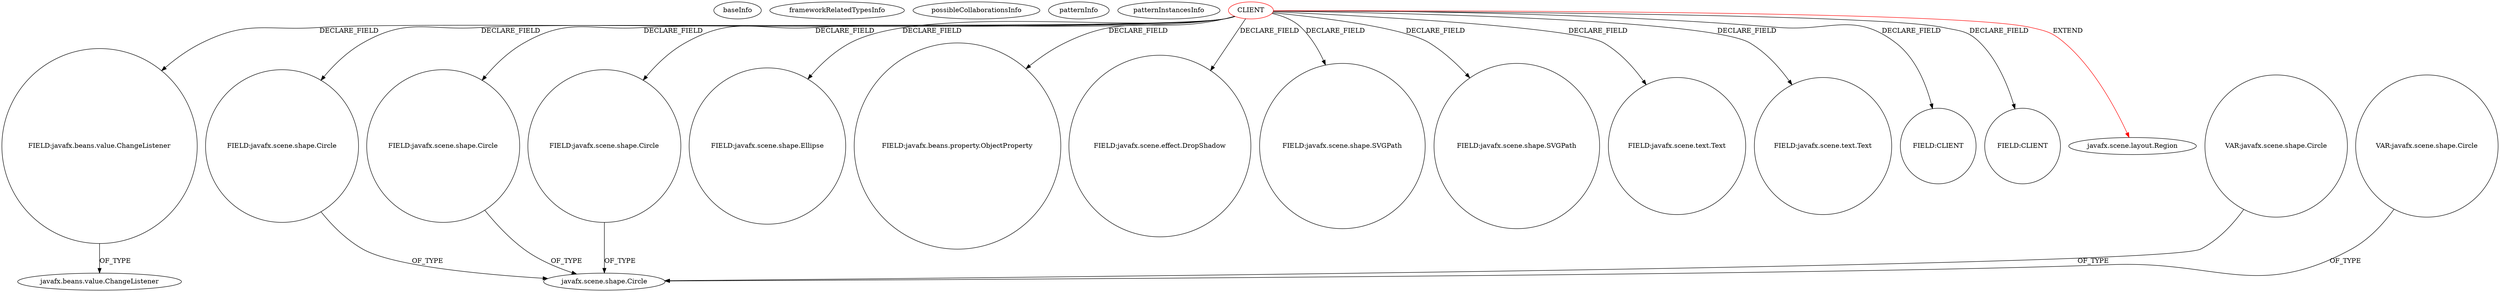 digraph {
baseInfo[graphId=3034,category="pattern",isAnonymous=false,possibleRelation=false]
frameworkRelatedTypesInfo[0="javafx.scene.layout.Region"]
possibleCollaborationsInfo[]
patternInfo[frequency=2.0,patternRootClient=0]
patternInstancesInfo[0="MrLoNee-RadialFx~/MrLoNee-RadialFx/RadialFx-master/src/com/mrlonee/radialfx/thermostat/NestNoCss.java~NestNoCss~985",1="MrLoNee-RadialFx~/MrLoNee-RadialFx/RadialFx-master/src/com/mrlonee/radialfx/thermostat/Nest.java~Nest~992"]
58[label="FIELD:javafx.beans.value.ChangeListener",vertexType="FIELD_DECLARATION",isFrameworkType=false,shape=circle]
25[label="javafx.beans.value.ChangeListener",vertexType="FRAMEWORK_INTERFACE_TYPE",isFrameworkType=false]
0[label="CLIENT",vertexType="ROOT_CLIENT_CLASS_DECLARATION",isFrameworkType=false,color=red]
28[label="FIELD:javafx.scene.shape.Circle",vertexType="FIELD_DECLARATION",isFrameworkType=false,shape=circle]
26[label="FIELD:javafx.scene.shape.Circle",vertexType="FIELD_DECLARATION",isFrameworkType=false,shape=circle]
30[label="FIELD:javafx.scene.shape.Circle",vertexType="FIELD_DECLARATION",isFrameworkType=false,shape=circle]
34[label="FIELD:javafx.scene.shape.Ellipse",vertexType="FIELD_DECLARATION",isFrameworkType=false,shape=circle]
46[label="FIELD:javafx.beans.property.ObjectProperty",vertexType="FIELD_DECLARATION",isFrameworkType=false,shape=circle]
52[label="FIELD:javafx.scene.effect.DropShadow",vertexType="FIELD_DECLARATION",isFrameworkType=false,shape=circle]
38[label="FIELD:javafx.scene.shape.SVGPath",vertexType="FIELD_DECLARATION",isFrameworkType=false,shape=circle]
36[label="FIELD:javafx.scene.shape.SVGPath",vertexType="FIELD_DECLARATION",isFrameworkType=false,shape=circle]
50[label="FIELD:javafx.scene.text.Text",vertexType="FIELD_DECLARATION",isFrameworkType=false,shape=circle]
20[label="FIELD:javafx.scene.text.Text",vertexType="FIELD_DECLARATION",isFrameworkType=false,shape=circle]
56[label="FIELD:CLIENT",vertexType="FIELD_DECLARATION",isFrameworkType=false,shape=circle]
22[label="FIELD:CLIENT",vertexType="FIELD_DECLARATION",isFrameworkType=false,shape=circle]
1[label="javafx.scene.layout.Region",vertexType="FRAMEWORK_CLASS_TYPE",isFrameworkType=false]
27[label="javafx.scene.shape.Circle",vertexType="FRAMEWORK_CLASS_TYPE",isFrameworkType=false]
131[label="VAR:javafx.scene.shape.Circle",vertexType="VARIABLE_EXPRESION",isFrameworkType=false,shape=circle]
139[label="VAR:javafx.scene.shape.Circle",vertexType="VARIABLE_EXPRESION",isFrameworkType=false,shape=circle]
0->22[label="DECLARE_FIELD"]
0->52[label="DECLARE_FIELD"]
0->38[label="DECLARE_FIELD"]
0->26[label="DECLARE_FIELD"]
0->1[label="EXTEND",color=red]
30->27[label="OF_TYPE"]
139->27[label="OF_TYPE"]
0->28[label="DECLARE_FIELD"]
0->46[label="DECLARE_FIELD"]
0->30[label="DECLARE_FIELD"]
0->36[label="DECLARE_FIELD"]
0->34[label="DECLARE_FIELD"]
0->50[label="DECLARE_FIELD"]
26->27[label="OF_TYPE"]
0->58[label="DECLARE_FIELD"]
58->25[label="OF_TYPE"]
0->56[label="DECLARE_FIELD"]
28->27[label="OF_TYPE"]
131->27[label="OF_TYPE"]
0->20[label="DECLARE_FIELD"]
}
